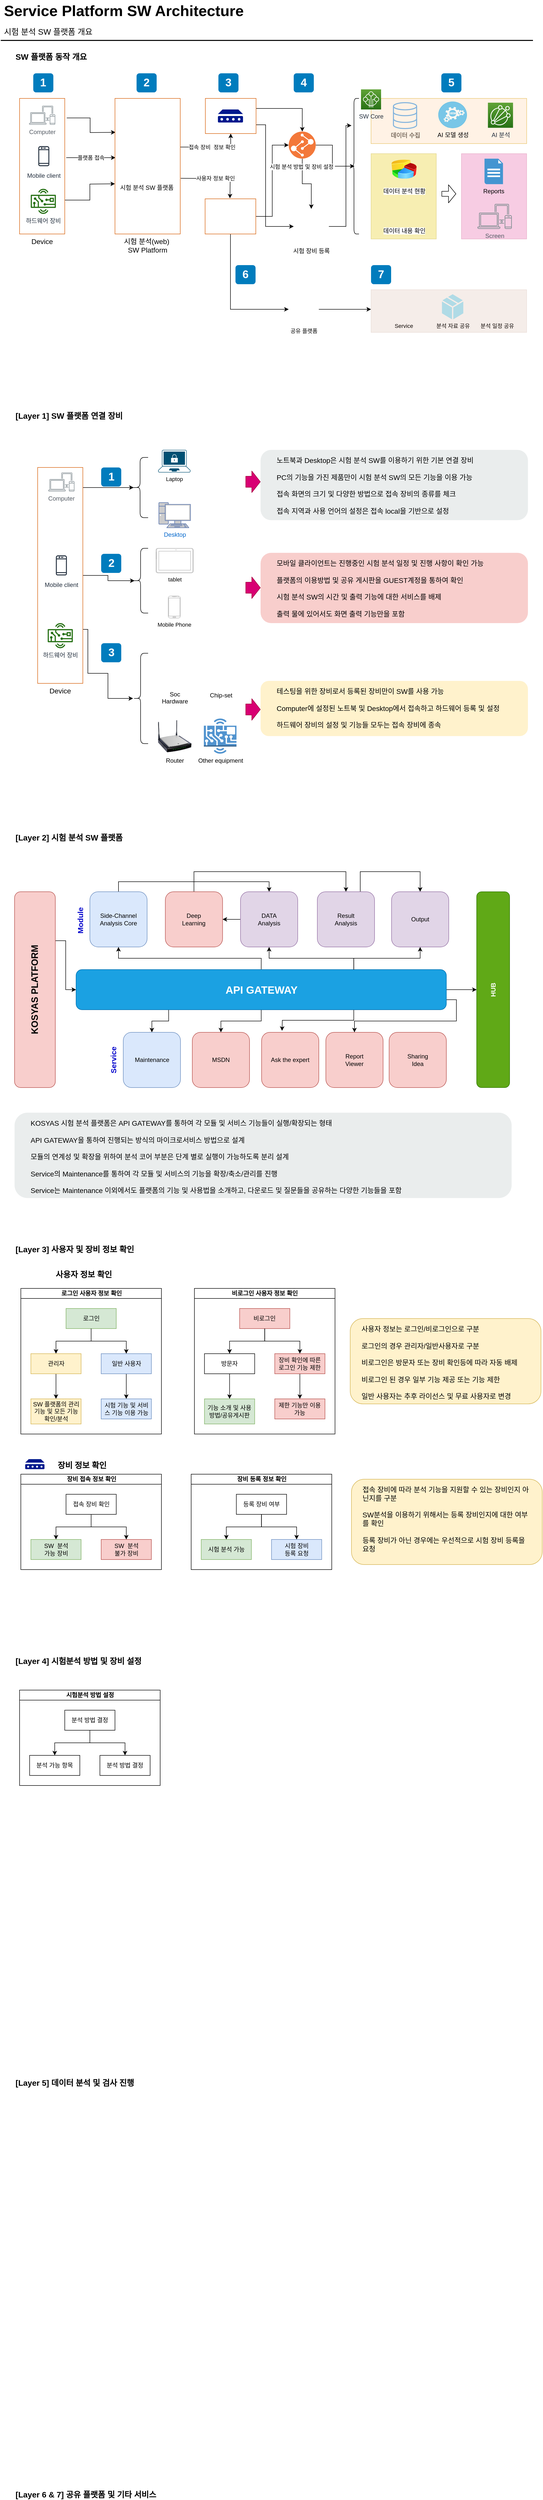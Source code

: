 <mxfile version="13.6.9" type="github">
  <diagram id="Ht1M8jgEwFfnCIfOTk4-" name="Page-1">
    <mxGraphModel dx="1422" dy="794" grid="1" gridSize="10" guides="1" tooltips="1" connect="1" arrows="1" fold="1" page="1" pageScale="1" pageWidth="1169" pageHeight="827" math="0" shadow="0">
      <root>
        <mxCell id="0" />
        <mxCell id="1" parent="0" />
        <mxCell id="BgYx47iS89JeFPh7B9zp-11" value="데이터 수집" style="html=1;verticalLabelPosition=bottom;align=center;labelBackgroundColor=#ffffff;verticalAlign=top;strokeWidth=2;strokeColor=#0080F0;shadow=0;dashed=0;shape=mxgraph.ios7.icons.data;rounded=1;glass=0;fontStyle=1" vertex="1" parent="1">
          <mxGeometry x="834.64" y="268.5" width="46.18" height="51.5" as="geometry" />
        </mxCell>
        <mxCell id="SCVMTBWpLvtzJIhz15lM-34" value="" style="whiteSpace=wrap;html=1;fillColor=#ffe6cc;fontSize=14;dashed=0;fontStyle=0;align=center;verticalAlign=top;strokeColor=#d79b00;spacingLeft=0;labelPosition=center;verticalLabelPosition=bottom;opacity=50;" parent="1" vertex="1">
          <mxGeometry x="790" y="260" width="310" height="90" as="geometry" />
        </mxCell>
        <mxCell id="QFQmXC5sFYSZ4ZFRvqXh-67" value="" style="whiteSpace=wrap;html=1;fillColor=#d80073;fontSize=14;dashed=0;fontStyle=0;align=center;verticalAlign=top;strokeColor=#A50040;spacingLeft=0;labelPosition=center;verticalLabelPosition=bottom;opacity=20;fontColor=#ffffff;" parent="1" vertex="1">
          <mxGeometry x="970" y="370" width="130" height="170" as="geometry" />
        </mxCell>
        <mxCell id="QFQmXC5sFYSZ4ZFRvqXh-66" value="" style="whiteSpace=wrap;html=1;fillColor=#e3c800;fontSize=14;dashed=0;fontStyle=0;align=center;verticalAlign=top;strokeColor=#B09500;spacingLeft=0;labelPosition=center;verticalLabelPosition=bottom;opacity=30;fontColor=#ffffff;" parent="1" vertex="1">
          <mxGeometry x="790" y="370" width="130" height="170" as="geometry" />
        </mxCell>
        <mxCell id="QFQmXC5sFYSZ4ZFRvqXh-15" style="edgeStyle=orthogonalEdgeStyle;rounded=0;orthogonalLoop=1;jettySize=auto;html=1;exitX=1.044;exitY=0.144;exitDx=0;exitDy=0;entryX=0;entryY=0.25;entryDx=0;entryDy=0;exitPerimeter=0;" parent="1" source="-QjtrjUzRDEMRZ5MF8oH-14" edge="1">
          <mxGeometry relative="1" as="geometry">
            <mxPoint x="281" y="327.5" as="targetPoint" />
          </mxGeometry>
        </mxCell>
        <mxCell id="QFQmXC5sFYSZ4ZFRvqXh-16" style="edgeStyle=orthogonalEdgeStyle;rounded=0;orthogonalLoop=1;jettySize=auto;html=1;exitX=1;exitY=0.75;exitDx=0;exitDy=0;entryX=-0.008;entryY=0.63;entryDx=0;entryDy=0;entryPerimeter=0;" parent="1" source="-QjtrjUzRDEMRZ5MF8oH-14" edge="1">
          <mxGeometry relative="1" as="geometry">
            <mxPoint x="279.968" y="430.1" as="targetPoint" />
          </mxGeometry>
        </mxCell>
        <mxCell id="QFQmXC5sFYSZ4ZFRvqXh-17" value="플랫폼 접속" style="edgeStyle=orthogonalEdgeStyle;rounded=0;orthogonalLoop=1;jettySize=auto;html=1;exitX=1.033;exitY=0.437;exitDx=0;exitDy=0;entryX=0;entryY=0.437;entryDx=0;entryDy=0;entryPerimeter=0;exitPerimeter=0;" parent="1" source="-QjtrjUzRDEMRZ5MF8oH-14" edge="1">
          <mxGeometry relative="1" as="geometry">
            <mxPoint x="281" y="377.99" as="targetPoint" />
          </mxGeometry>
        </mxCell>
        <mxCell id="-QjtrjUzRDEMRZ5MF8oH-14" value="Device" style="whiteSpace=wrap;html=1;fillColor=none;fontSize=14;fontColor=#000000;dashed=0;fontStyle=0;align=center;verticalAlign=top;strokeColor=#D86613;gradientColor=none;spacingLeft=0;labelPosition=center;verticalLabelPosition=bottom;" parent="1" vertex="1">
          <mxGeometry x="90" y="260" width="90" height="270" as="geometry" />
        </mxCell>
        <mxCell id="-QjtrjUzRDEMRZ5MF8oH-9" value="1" style="rounded=1;whiteSpace=wrap;html=1;fillColor=#007CBD;strokeColor=none;fontColor=#FFFFFF;fontStyle=1;fontSize=22;" parent="1" vertex="1">
          <mxGeometry x="117.25" y="210" width="40" height="38" as="geometry" />
        </mxCell>
        <mxCell id="-QjtrjUzRDEMRZ5MF8oH-27" value="2" style="rounded=1;whiteSpace=wrap;html=1;fillColor=#007CBD;strokeColor=none;fontColor=#FFFFFF;fontStyle=1;fontSize=22;" parent="1" vertex="1">
          <mxGeometry x="323" y="210" width="40" height="38" as="geometry" />
        </mxCell>
        <mxCell id="-QjtrjUzRDEMRZ5MF8oH-28" value="3" style="rounded=1;whiteSpace=wrap;html=1;fillColor=#007CBD;strokeColor=none;fontColor=#FFFFFF;fontStyle=1;fontSize=22;" parent="1" vertex="1">
          <mxGeometry x="486" y="210" width="40" height="38" as="geometry" />
        </mxCell>
        <mxCell id="-QjtrjUzRDEMRZ5MF8oH-29" value="4" style="rounded=1;whiteSpace=wrap;html=1;fillColor=#007CBD;strokeColor=none;fontColor=#FFFFFF;fontStyle=1;fontSize=22;" parent="1" vertex="1">
          <mxGeometry x="636" y="210" width="40" height="38" as="geometry" />
        </mxCell>
        <mxCell id="-QjtrjUzRDEMRZ5MF8oH-31" value="6" style="rounded=1;whiteSpace=wrap;html=1;fillColor=#007CBD;strokeColor=none;fontColor=#FFFFFF;fontStyle=1;fontSize=22;" parent="1" vertex="1">
          <mxGeometry x="520" y="592" width="40" height="38" as="geometry" />
        </mxCell>
        <mxCell id="-QjtrjUzRDEMRZ5MF8oH-32" value="7" style="rounded=1;whiteSpace=wrap;html=1;fillColor=#007CBD;strokeColor=none;fontColor=#FFFFFF;fontStyle=1;fontSize=22;" parent="1" vertex="1">
          <mxGeometry x="790" y="592" width="40" height="38" as="geometry" />
        </mxCell>
        <mxCell id="-QjtrjUzRDEMRZ5MF8oH-47" value="Service Platform SW Architecture" style="text;html=1;resizable=0;points=[];autosize=1;align=left;verticalAlign=top;spacingTop=-4;fontSize=30;fontStyle=1" parent="1" vertex="1">
          <mxGeometry x="56.5" y="64.5" width="490" height="40" as="geometry" />
        </mxCell>
        <mxCell id="-QjtrjUzRDEMRZ5MF8oH-48" value="시험 분석 SW 플랫폼 개요" style="text;html=1;resizable=0;points=[];autosize=1;align=left;verticalAlign=top;spacingTop=-4;fontSize=16;" parent="1" vertex="1">
          <mxGeometry x="56.5" y="114.5" width="200" height="20" as="geometry" />
        </mxCell>
        <mxCell id="-QjtrjUzRDEMRZ5MF8oH-49" value="SW 플랫폼 동작 개요" style="text;html=1;resizable=0;points=[];autosize=1;align=left;verticalAlign=top;spacingTop=-4;fontSize=16;fontStyle=1" parent="1" vertex="1">
          <mxGeometry x="80" y="164.5" width="170" height="20" as="geometry" />
        </mxCell>
        <mxCell id="SCVMTBWpLvtzJIhz15lM-1" value="" style="line;strokeWidth=2;html=1;fontSize=14;" parent="1" vertex="1">
          <mxGeometry x="52.5" y="139.5" width="1060" height="10" as="geometry" />
        </mxCell>
        <mxCell id="QFQmXC5sFYSZ4ZFRvqXh-31" style="edgeStyle=orthogonalEdgeStyle;rounded=0;orthogonalLoop=1;jettySize=auto;html=1;exitX=0.25;exitY=0.2;exitDx=0;exitDy=0;exitPerimeter=0;entryX=0.25;entryY=0.2;entryDx=0;entryDy=0;entryPerimeter=0;" parent="1" source="SCVMTBWpLvtzJIhz15lM-5" target="SCVMTBWpLvtzJIhz15lM-5" edge="1">
          <mxGeometry relative="1" as="geometry" />
        </mxCell>
        <mxCell id="SCVMTBWpLvtzJIhz15lM-5" value="" style="shape=curlyBracket;whiteSpace=wrap;html=1;rounded=1;fontSize=14;" parent="1" vertex="1">
          <mxGeometry x="746" y="260" width="20" height="270" as="geometry" />
        </mxCell>
        <mxCell id="QFQmXC5sFYSZ4ZFRvqXh-5" value="Mobile client" style="outlineConnect=0;fontColor=#232F3E;gradientColor=none;strokeColor=#232F3E;fillColor=#ffffff;dashed=0;verticalLabelPosition=bottom;verticalAlign=top;align=center;html=1;fontSize=12;fontStyle=0;aspect=fixed;shape=mxgraph.aws4.resourceIcon;resIcon=mxgraph.aws4.mobile_client;" parent="1" vertex="1">
          <mxGeometry x="113.25" y="350" width="50" height="50" as="geometry" />
        </mxCell>
        <mxCell id="QFQmXC5sFYSZ4ZFRvqXh-8" value="하드웨어 장비" style="outlineConnect=0;fontColor=#232F3E;gradientColor=none;fillColor=#277116;strokeColor=none;dashed=0;verticalLabelPosition=bottom;verticalAlign=top;align=center;html=1;fontSize=12;fontStyle=0;aspect=fixed;pointerEvents=1;shape=mxgraph.aws4.hardware_board;" parent="1" vertex="1">
          <mxGeometry x="112.25" y="440" width="50" height="50" as="geometry" />
        </mxCell>
        <mxCell id="QFQmXC5sFYSZ4ZFRvqXh-13" value="시험 분석 SW 플랫폼" style="shape=image;html=1;verticalAlign=top;verticalLabelPosition=bottom;labelBackgroundColor=#ffffff;imageAspect=0;aspect=fixed;image=https://cdn4.iconfinder.com/data/icons/internet-security-flat-2/32/Internet_Security_Browser_webpage_website_web_page-128.png" parent="1" vertex="1">
          <mxGeometry x="294" y="326" width="98" height="98" as="geometry" />
        </mxCell>
        <mxCell id="QFQmXC5sFYSZ4ZFRvqXh-20" value="AI 분석&lt;br&gt;" style="outlineConnect=0;fontColor=#232F3E;gradientColor=#60A337;gradientDirection=north;fillColor=#277116;strokeColor=#ffffff;dashed=0;verticalLabelPosition=bottom;verticalAlign=top;align=center;html=1;fontSize=12;fontStyle=0;aspect=fixed;shape=mxgraph.aws4.resourceIcon;resIcon=mxgraph.aws4.iot_analytics;" parent="1" vertex="1">
          <mxGeometry x="1022.8" y="268.5" width="50" height="50" as="geometry" />
        </mxCell>
        <mxCell id="QFQmXC5sFYSZ4ZFRvqXh-23" value="데이터 분석 현황" style="image;html=1;image=img/lib/clip_art/finance/Pie_Chart_128x128.png" parent="1" vertex="1">
          <mxGeometry x="830.82" y="370.8" width="50" height="60" as="geometry" />
        </mxCell>
        <mxCell id="QFQmXC5sFYSZ4ZFRvqXh-26" value="" style="shape=image;html=1;verticalAlign=top;verticalLabelPosition=bottom;labelBackgroundColor=#ffffff;imageAspect=0;aspect=fixed;image=https://cdn0.iconfinder.com/data/icons/software-engineering-and-video-gaming/512/93_man_user_login_id_identity-128.png" parent="1" vertex="1">
          <mxGeometry x="475" y="460" width="70" height="70" as="geometry" />
        </mxCell>
        <mxCell id="QFQmXC5sFYSZ4ZFRvqXh-28" value="사용자 정보 확인" style="edgeStyle=orthogonalEdgeStyle;rounded=0;orthogonalLoop=1;jettySize=auto;html=1;exitX=1.015;exitY=0.593;exitDx=0;exitDy=0;entryX=0.5;entryY=0;entryDx=0;entryDy=0;exitPerimeter=0;" parent="1" edge="1">
          <mxGeometry relative="1" as="geometry">
            <mxPoint x="410.95" y="419.11" as="sourcePoint" />
            <mxPoint x="509" y="459" as="targetPoint" />
          </mxGeometry>
        </mxCell>
        <mxCell id="QFQmXC5sFYSZ4ZFRvqXh-30" value="접속 장비&amp;nbsp; 정보 확인" style="edgeStyle=orthogonalEdgeStyle;rounded=0;orthogonalLoop=1;jettySize=auto;html=1;exitX=1;exitY=0.359;exitDx=0;exitDy=0;entryX=0.5;entryY=1;entryDx=0;entryDy=0;exitPerimeter=0;" parent="1" source="QFQmXC5sFYSZ4ZFRvqXh-27" target="QFQmXC5sFYSZ4ZFRvqXh-33" edge="1">
          <mxGeometry relative="1" as="geometry" />
        </mxCell>
        <mxCell id="QFQmXC5sFYSZ4ZFRvqXh-27" value="시험 분석(web)&amp;nbsp;&lt;br&gt;SW Platform" style="whiteSpace=wrap;html=1;fillColor=none;fontSize=14;fontColor=#000000;dashed=0;fontStyle=0;align=center;verticalAlign=top;strokeColor=#D86613;gradientColor=none;spacingLeft=0;labelPosition=center;verticalLabelPosition=bottom;" parent="1" vertex="1">
          <mxGeometry x="280" y="260" width="130" height="270" as="geometry" />
        </mxCell>
        <mxCell id="QFQmXC5sFYSZ4ZFRvqXh-29" value="" style="aspect=fixed;pointerEvents=1;shadow=0;dashed=0;html=1;strokeColor=none;labelPosition=center;verticalLabelPosition=bottom;verticalAlign=top;align=center;fillColor=#00188D;shape=mxgraph.mscae.enterprise.device" parent="1" vertex="1">
          <mxGeometry x="485" y="282" width="50" height="26" as="geometry" />
        </mxCell>
        <mxCell id="QFQmXC5sFYSZ4ZFRvqXh-37" style="edgeStyle=orthogonalEdgeStyle;rounded=0;orthogonalLoop=1;jettySize=auto;html=1;entryX=0.5;entryY=0;entryDx=0;entryDy=0;" parent="1" target="QFQmXC5sFYSZ4ZFRvqXh-46" edge="1">
          <mxGeometry relative="1" as="geometry">
            <mxPoint x="561" y="280" as="sourcePoint" />
            <Array as="points">
              <mxPoint x="561" y="280" />
              <mxPoint x="653" y="280" />
            </Array>
          </mxGeometry>
        </mxCell>
        <mxCell id="BgYx47iS89JeFPh7B9zp-93" style="edgeStyle=orthogonalEdgeStyle;rounded=0;orthogonalLoop=1;jettySize=auto;html=1;exitX=1;exitY=0.75;exitDx=0;exitDy=0;entryX=0;entryY=0.5;entryDx=0;entryDy=0;" edge="1" parent="1" source="QFQmXC5sFYSZ4ZFRvqXh-33" target="P20q1qlM85yPXvBPcYlH-21">
          <mxGeometry relative="1" as="geometry">
            <Array as="points">
              <mxPoint x="580" y="313" />
              <mxPoint x="580" y="515" />
            </Array>
          </mxGeometry>
        </mxCell>
        <mxCell id="QFQmXC5sFYSZ4ZFRvqXh-33" value="" style="whiteSpace=wrap;html=1;fillColor=none;fontSize=14;fontColor=#000000;dashed=0;fontStyle=0;align=center;verticalAlign=top;strokeColor=#D86613;gradientColor=none;spacingLeft=0;labelPosition=center;verticalLabelPosition=bottom;" parent="1" vertex="1">
          <mxGeometry x="460" y="260" width="101" height="70" as="geometry" />
        </mxCell>
        <mxCell id="QFQmXC5sFYSZ4ZFRvqXh-36" style="edgeStyle=orthogonalEdgeStyle;rounded=0;orthogonalLoop=1;jettySize=auto;html=1;exitX=1;exitY=0.5;exitDx=0;exitDy=0;entryX=0;entryY=0.5;entryDx=0;entryDy=0;" parent="1" source="QFQmXC5sFYSZ4ZFRvqXh-35" target="QFQmXC5sFYSZ4ZFRvqXh-46" edge="1">
          <mxGeometry relative="1" as="geometry" />
        </mxCell>
        <mxCell id="QFQmXC5sFYSZ4ZFRvqXh-72" style="edgeStyle=orthogonalEdgeStyle;rounded=0;orthogonalLoop=1;jettySize=auto;html=1;exitX=0.5;exitY=1;exitDx=0;exitDy=0;entryX=0;entryY=0.5;entryDx=0;entryDy=0;" parent="1" source="QFQmXC5sFYSZ4ZFRvqXh-35" target="QFQmXC5sFYSZ4ZFRvqXh-71" edge="1">
          <mxGeometry relative="1" as="geometry" />
        </mxCell>
        <mxCell id="QFQmXC5sFYSZ4ZFRvqXh-35" value="" style="whiteSpace=wrap;html=1;fillColor=none;fontSize=14;fontColor=#000000;dashed=0;fontStyle=0;align=center;verticalAlign=top;strokeColor=#D86613;gradientColor=none;spacingLeft=0;labelPosition=center;verticalLabelPosition=bottom;" parent="1" vertex="1">
          <mxGeometry x="459.5" y="460" width="101" height="70" as="geometry" />
        </mxCell>
        <mxCell id="QFQmXC5sFYSZ4ZFRvqXh-40" value="Reports" style="shadow=0;dashed=0;html=1;strokeColor=none;fillColor=#4495D1;labelPosition=center;verticalLabelPosition=bottom;verticalAlign=top;align=center;outlineConnect=0;shape=mxgraph.veeam.2d.report;" parent="1" vertex="1">
          <mxGeometry x="1016" y="380" width="36.8" height="50.8" as="geometry" />
        </mxCell>
        <mxCell id="QFQmXC5sFYSZ4ZFRvqXh-48" style="edgeStyle=orthogonalEdgeStyle;rounded=0;orthogonalLoop=1;jettySize=auto;html=1;exitX=1;exitY=0.5;exitDx=0;exitDy=0;entryX=0.55;entryY=0.5;entryDx=0;entryDy=0;entryPerimeter=0;" parent="1" source="QFQmXC5sFYSZ4ZFRvqXh-46" target="SCVMTBWpLvtzJIhz15lM-5" edge="1">
          <mxGeometry relative="1" as="geometry" />
        </mxCell>
        <mxCell id="P20q1qlM85yPXvBPcYlH-22" style="edgeStyle=orthogonalEdgeStyle;rounded=0;orthogonalLoop=1;jettySize=auto;html=1;exitX=0.5;exitY=1;exitDx=0;exitDy=0;entryX=0.5;entryY=0;entryDx=0;entryDy=0;" parent="1" source="QFQmXC5sFYSZ4ZFRvqXh-46" target="P20q1qlM85yPXvBPcYlH-21" edge="1">
          <mxGeometry relative="1" as="geometry" />
        </mxCell>
        <mxCell id="QFQmXC5sFYSZ4ZFRvqXh-46" value="시험 분석 방법 및 장비 설정&amp;nbsp;" style="aspect=fixed;perimeter=ellipsePerimeter;html=1;align=center;shadow=0;dashed=0;labelBackgroundColor=#ffffff;fontSize=11;spacingTop=3;image;image=img/lib/ibm/devops/build_test.svg;" parent="1" vertex="1">
          <mxGeometry x="626" y="326" width="54" height="54" as="geometry" />
        </mxCell>
        <mxCell id="QFQmXC5sFYSZ4ZFRvqXh-49" value="5" style="rounded=1;whiteSpace=wrap;html=1;fillColor=#007CBD;strokeColor=none;fontColor=#FFFFFF;fontStyle=1;fontSize=22;" parent="1" vertex="1">
          <mxGeometry x="930" y="210" width="40" height="38" as="geometry" />
        </mxCell>
        <mxCell id="QFQmXC5sFYSZ4ZFRvqXh-53" value="데이터 내용 확인" style="shape=image;html=1;verticalAlign=top;verticalLabelPosition=bottom;labelBackgroundColor=#ffffff;imageAspect=0;aspect=fixed;image=https://cdn0.iconfinder.com/data/icons/business-management-3-4/256/m-21-128.png;opacity=50;" parent="1" vertex="1">
          <mxGeometry x="830.82" y="460" width="50" height="50" as="geometry" />
        </mxCell>
        <mxCell id="QFQmXC5sFYSZ4ZFRvqXh-54" value="AI 모델 생성" style="fillColor=#28A8E0;verticalLabelPosition=bottom;html=1;strokeColor=#ffffff;verticalAlign=top;align=center;points=[[0.145,0.145,0],[0.5,0,0],[0.855,0.145,0],[1,0.5,0],[0.855,0.855,0],[0.5,1,0],[0.145,0.855,0],[0,0.5,0]];pointerEvents=1;shape=mxgraph.cisco_safe.compositeIcon;bgIcon=ellipse;resIcon=mxgraph.cisco_safe.capability.analysis_correlation;opacity=50;" parent="1" vertex="1">
          <mxGeometry x="924" y="266.25" width="57" height="53" as="geometry" />
        </mxCell>
        <mxCell id="QFQmXC5sFYSZ4ZFRvqXh-59" value="SW Core" style="outlineConnect=0;fontColor=#232F3E;gradientColor=#60A337;gradientDirection=north;fillColor=#277116;strokeColor=#ffffff;dashed=0;verticalLabelPosition=bottom;verticalAlign=top;align=center;html=1;fontSize=12;fontStyle=0;aspect=fixed;shape=mxgraph.aws4.resourceIcon;resIcon=mxgraph.aws4.internet_of_things;" parent="1" vertex="1">
          <mxGeometry x="770" y="242" width="40" height="40" as="geometry" />
        </mxCell>
        <mxCell id="SCVMTBWpLvtzJIhz15lM-30" value="Screen" style="outlineConnect=0;gradientColor=none;fontColor=#545B64;strokeColor=none;fillColor=#879196;dashed=0;verticalLabelPosition=bottom;verticalAlign=top;align=center;html=1;fontSize=12;fontStyle=0;aspect=fixed;shape=mxgraph.aws4.illustration_devices;pointerEvents=1" parent="1" vertex="1">
          <mxGeometry x="1002" y="470" width="68.42" height="50" as="geometry" />
        </mxCell>
        <mxCell id="QFQmXC5sFYSZ4ZFRvqXh-68" value="" style="shape=flexArrow;endArrow=classic;html=1;endWidth=25;endSize=4.57;" parent="1" edge="1">
          <mxGeometry width="50" height="50" relative="1" as="geometry">
            <mxPoint x="930.5" y="450" as="sourcePoint" />
            <mxPoint x="959.5" y="450" as="targetPoint" />
          </mxGeometry>
        </mxCell>
        <mxCell id="QFQmXC5sFYSZ4ZFRvqXh-77" style="edgeStyle=orthogonalEdgeStyle;rounded=0;orthogonalLoop=1;jettySize=auto;html=1;exitX=1;exitY=0.5;exitDx=0;exitDy=0;entryX=0;entryY=0.5;entryDx=0;entryDy=0;fontSize=11;fontColor=#000000;" parent="1" source="QFQmXC5sFYSZ4ZFRvqXh-71" edge="1">
          <mxGeometry relative="1" as="geometry">
            <mxPoint x="790" y="680" as="targetPoint" />
          </mxGeometry>
        </mxCell>
        <mxCell id="QFQmXC5sFYSZ4ZFRvqXh-71" value="공유 플랫폼" style="shape=image;html=1;verticalAlign=top;verticalLabelPosition=bottom;labelBackgroundColor=#ffffff;imageAspect=0;aspect=fixed;image=https://cdn2.iconfinder.com/data/icons/quarantine-4/64/online_community_work_communication_meeting_monitor0-128.png;opacity=30;fontSize=11;" parent="1" vertex="1">
          <mxGeometry x="626" y="650" width="60" height="60" as="geometry" />
        </mxCell>
        <mxCell id="QFQmXC5sFYSZ4ZFRvqXh-78" value="Service" style="shape=image;html=1;verticalAlign=top;verticalLabelPosition=bottom;labelBackgroundColor=#ffffff;imageAspect=0;aspect=fixed;image=https://cdn4.iconfinder.com/data/icons/free-3d-social-icons/png/128x128/MySpace.png;fontSize=11;fontColor=#000000;opacity=30;" parent="1" vertex="1">
          <mxGeometry x="830" y="650" width="50" height="50" as="geometry" />
        </mxCell>
        <mxCell id="QFQmXC5sFYSZ4ZFRvqXh-80" value="분석 일정 공유" style="shape=image;html=1;verticalAlign=top;verticalLabelPosition=bottom;labelBackgroundColor=#ffffff;imageAspect=0;aspect=fixed;image=https://cdn0.iconfinder.com/data/icons/ikooni-outline-free-basic/128/free-20-128.png;fontSize=11;fontColor=#000000;opacity=30;" parent="1" vertex="1">
          <mxGeometry x="1016" y="650" width="50" height="50" as="geometry" />
        </mxCell>
        <mxCell id="QFQmXC5sFYSZ4ZFRvqXh-79" value="분석 자료 공유" style="verticalLabelPosition=bottom;html=1;verticalAlign=top;align=center;strokeColor=none;fillColor=#00BEF2;shape=mxgraph.azure.cloud_service_package_file;fontSize=11;fontColor=#000000;opacity=30;" parent="1" vertex="1">
          <mxGeometry x="931.25" y="650" width="42.5" height="50" as="geometry" />
        </mxCell>
        <mxCell id="QFQmXC5sFYSZ4ZFRvqXh-81" value="" style="whiteSpace=wrap;html=1;fillColor=#a0522d;fontSize=14;dashed=0;fontStyle=0;align=center;verticalAlign=top;strokeColor=#6D1F00;spacingLeft=0;labelPosition=center;verticalLabelPosition=bottom;opacity=10;fontColor=#ffffff;" parent="1" vertex="1">
          <mxGeometry x="790" y="641" width="310" height="85" as="geometry" />
        </mxCell>
        <mxCell id="QFQmXC5sFYSZ4ZFRvqXh-82" value="[Layer 1] SW 플랫폼 연결 장비" style="text;html=1;resizable=0;points=[];autosize=1;align=left;verticalAlign=top;spacingTop=-4;fontSize=16;fontStyle=1" parent="1" vertex="1">
          <mxGeometry x="80" y="880" width="240" height="20" as="geometry" />
        </mxCell>
        <mxCell id="QFQmXC5sFYSZ4ZFRvqXh-97" style="edgeStyle=orthogonalEdgeStyle;rounded=0;orthogonalLoop=1;jettySize=auto;html=1;exitX=1;exitY=0.25;exitDx=0;exitDy=0;entryX=0.1;entryY=0.5;entryDx=0;entryDy=0;entryPerimeter=0;fontSize=11;fontColor=#000000;" parent="1" source="QFQmXC5sFYSZ4ZFRvqXh-83" target="QFQmXC5sFYSZ4ZFRvqXh-87" edge="1">
          <mxGeometry relative="1" as="geometry">
            <Array as="points">
              <mxPoint x="216" y="1035" />
            </Array>
          </mxGeometry>
        </mxCell>
        <mxCell id="QFQmXC5sFYSZ4ZFRvqXh-102" style="edgeStyle=orthogonalEdgeStyle;rounded=0;orthogonalLoop=1;jettySize=auto;html=1;exitX=1;exitY=0.5;exitDx=0;exitDy=0;entryX=0.1;entryY=0.5;entryDx=0;entryDy=0;entryPerimeter=0;fontSize=11;fontColor=#000000;" parent="1" source="QFQmXC5sFYSZ4ZFRvqXh-83" target="QFQmXC5sFYSZ4ZFRvqXh-98" edge="1">
          <mxGeometry relative="1" as="geometry" />
        </mxCell>
        <mxCell id="P20q1qlM85yPXvBPcYlH-17" style="edgeStyle=orthogonalEdgeStyle;rounded=0;orthogonalLoop=1;jettySize=auto;html=1;exitX=1;exitY=0.75;exitDx=0;exitDy=0;" parent="1" source="QFQmXC5sFYSZ4ZFRvqXh-83" target="P20q1qlM85yPXvBPcYlH-16" edge="1">
          <mxGeometry relative="1" as="geometry">
            <Array as="points">
              <mxPoint x="226" y="1318" />
              <mxPoint x="226" y="1405" />
              <mxPoint x="266" y="1405" />
              <mxPoint x="266" y="1455" />
            </Array>
          </mxGeometry>
        </mxCell>
        <mxCell id="QFQmXC5sFYSZ4ZFRvqXh-83" value="Device" style="whiteSpace=wrap;html=1;fillColor=none;fontSize=14;fontColor=#000000;dashed=0;fontStyle=0;align=center;verticalAlign=top;strokeColor=#D86613;gradientColor=none;spacingLeft=0;labelPosition=center;verticalLabelPosition=bottom;" parent="1" vertex="1">
          <mxGeometry x="126" y="995" width="90" height="430" as="geometry" />
        </mxCell>
        <mxCell id="QFQmXC5sFYSZ4ZFRvqXh-84" value="Computer" style="outlineConnect=0;gradientColor=none;fontColor=#545B64;strokeColor=none;fillColor=#879196;dashed=0;verticalLabelPosition=bottom;verticalAlign=top;align=center;html=1;fontSize=12;fontStyle=0;aspect=fixed;shape=mxgraph.aws4.illustration_devices;pointerEvents=1" parent="1" vertex="1">
          <mxGeometry x="147.25" y="1005" width="52" height="38" as="geometry" />
        </mxCell>
        <mxCell id="QFQmXC5sFYSZ4ZFRvqXh-85" value="Mobile client" style="outlineConnect=0;fontColor=#232F3E;gradientColor=none;strokeColor=#232F3E;fillColor=#ffffff;dashed=0;verticalLabelPosition=bottom;verticalAlign=top;align=center;html=1;fontSize=12;fontStyle=0;aspect=fixed;shape=mxgraph.aws4.resourceIcon;resIcon=mxgraph.aws4.mobile_client;" parent="1" vertex="1">
          <mxGeometry x="148.25" y="1165" width="50" height="50" as="geometry" />
        </mxCell>
        <mxCell id="QFQmXC5sFYSZ4ZFRvqXh-86" value="하드웨어 장비" style="outlineConnect=0;fontColor=#232F3E;gradientColor=none;fillColor=#277116;strokeColor=none;dashed=0;verticalLabelPosition=bottom;verticalAlign=top;align=center;html=1;fontSize=12;fontStyle=0;aspect=fixed;pointerEvents=1;shape=mxgraph.aws4.hardware_board;" parent="1" vertex="1">
          <mxGeometry x="146" y="1305" width="50" height="50" as="geometry" />
        </mxCell>
        <mxCell id="QFQmXC5sFYSZ4ZFRvqXh-87" value="" style="shape=curlyBracket;whiteSpace=wrap;html=1;rounded=1;fontSize=14;" parent="1" vertex="1">
          <mxGeometry x="314" y="975" width="32" height="120" as="geometry" />
        </mxCell>
        <mxCell id="QFQmXC5sFYSZ4ZFRvqXh-92" value="Laptop" style="points=[[0.13,0.02,0],[0.5,0,0],[0.87,0.02,0],[0.885,0.4,0],[0.985,0.985,0],[0.5,1,0],[0.015,0.985,0],[0.115,0.4,0]];verticalLabelPosition=bottom;html=1;verticalAlign=top;aspect=fixed;align=center;pointerEvents=1;shape=mxgraph.cisco19.secure_endpoints;fillColor=#005073;strokeColor=none;fontSize=11;fontColor=#000000;" parent="1" vertex="1">
          <mxGeometry x="366" y="960" width="64.29" height="45" as="geometry" />
        </mxCell>
        <mxCell id="QFQmXC5sFYSZ4ZFRvqXh-94" value="Desktop" style="fontColor=#0066CC;verticalAlign=top;verticalLabelPosition=bottom;labelPosition=center;align=center;html=1;outlineConnect=0;fillColor=#CCCCCC;strokeColor=#6881B3;gradientColor=none;gradientDirection=north;strokeWidth=2;shape=mxgraph.networks.pc;" parent="1" vertex="1">
          <mxGeometry x="367.43" y="1065" width="62.86" height="50" as="geometry" />
        </mxCell>
        <mxCell id="QFQmXC5sFYSZ4ZFRvqXh-96" value="Computer" style="outlineConnect=0;gradientColor=none;fontColor=#545B64;strokeColor=none;fillColor=#879196;dashed=0;verticalLabelPosition=bottom;verticalAlign=top;align=center;html=1;fontSize=12;fontStyle=0;aspect=fixed;shape=mxgraph.aws4.illustration_devices;pointerEvents=1" parent="1" vertex="1">
          <mxGeometry x="109" y="274.5" width="52" height="38" as="geometry" />
        </mxCell>
        <mxCell id="QFQmXC5sFYSZ4ZFRvqXh-98" value="" style="shape=curlyBracket;whiteSpace=wrap;html=1;rounded=1;fontSize=14;" parent="1" vertex="1">
          <mxGeometry x="316" y="1156" width="30" height="129" as="geometry" />
        </mxCell>
        <mxCell id="QFQmXC5sFYSZ4ZFRvqXh-99" value="tablet" style="verticalLabelPosition=bottom;verticalAlign=top;html=1;shadow=0;dashed=0;strokeWidth=1;shape=mxgraph.android.tab2;strokeColor=#c0c0c0;direction=north;fontSize=11;fontColor=#000000;" parent="1" vertex="1">
          <mxGeometry x="361.65" y="1156" width="74.35" height="49" as="geometry" />
        </mxCell>
        <mxCell id="QFQmXC5sFYSZ4ZFRvqXh-101" value="Mobile Phone" style="verticalLabelPosition=bottom;verticalAlign=top;html=1;shadow=0;dashed=0;strokeWidth=1;shape=mxgraph.android.phone2;strokeColor=#c0c0c0;fontSize=11;fontColor=#000000;" parent="1" vertex="1">
          <mxGeometry x="386.07" y="1251" width="24.14" height="44" as="geometry" />
        </mxCell>
        <mxCell id="P20q1qlM85yPXvBPcYlH-1" value="" style="rounded=1;whiteSpace=wrap;html=1;fillColor=#EAEDED;fontSize=22;fontColor=#FFFFFF;strokeColor=none;labelBackgroundColor=none;shadow=0;sketch=0;" parent="1" vertex="1">
          <mxGeometry x="570" y="960" width="532.5" height="140" as="geometry" />
        </mxCell>
        <mxCell id="P20q1qlM85yPXvBPcYlH-2" value="1" style="rounded=1;whiteSpace=wrap;html=1;fillColor=#007CBD;strokeColor=none;fontColor=#FFFFFF;fontStyle=1;fontSize=22;labelBackgroundColor=none;" parent="1" vertex="1">
          <mxGeometry x="252.5" y="995" width="40" height="38" as="geometry" />
        </mxCell>
        <mxCell id="P20q1qlM85yPXvBPcYlH-3" value="2" style="rounded=1;whiteSpace=wrap;html=1;fillColor=#007CBD;strokeColor=none;fontColor=#FFFFFF;fontStyle=1;fontSize=22;labelBackgroundColor=none;" parent="1" vertex="1">
          <mxGeometry x="252.5" y="1167" width="40" height="38" as="geometry" />
        </mxCell>
        <mxCell id="P20q1qlM85yPXvBPcYlH-4" value="3" style="rounded=1;whiteSpace=wrap;html=1;fillColor=#007CBD;strokeColor=none;fontColor=#FFFFFF;fontStyle=1;fontSize=22;labelBackgroundColor=none;" parent="1" vertex="1">
          <mxGeometry x="252.5" y="1345" width="40" height="38" as="geometry" />
        </mxCell>
        <mxCell id="P20q1qlM85yPXvBPcYlH-5" value="노트북과 Desktop은 시험 분석 SW를 이용하기 위한 기본 연결 장비&lt;br&gt;&lt;br&gt;PC의 기능을 가진 제품만이 시험 분석 SW의 모든 기능을 이용 가능&lt;br&gt;&lt;br&gt;접속 화면의 크기 및 다양한 방법으로 접속 장비의 종류를 체크&lt;br&gt;&lt;br&gt;접속 지역과 사용 언어의 설정은 접속 local을 기반으로 설정" style="text;html=1;align=left;verticalAlign=top;spacingTop=-4;fontSize=14;labelBackgroundColor=none;whiteSpace=wrap;" parent="1" vertex="1">
          <mxGeometry x="600" y="970" width="490" height="120" as="geometry" />
        </mxCell>
        <mxCell id="P20q1qlM85yPXvBPcYlH-11" value="Soc&lt;br&gt;Hardware" style="shape=image;html=1;verticalAlign=top;verticalLabelPosition=bottom;labelBackgroundColor=#ffffff;imageAspect=0;aspect=fixed;image=https://cdn2.iconfinder.com/data/icons/computer-technology-23/64/processor-Cpu-microchip-hardware-128.png" parent="1" vertex="1">
          <mxGeometry x="364.86" y="1365" width="68" height="68" as="geometry" />
        </mxCell>
        <mxCell id="P20q1qlM85yPXvBPcYlH-12" value="Other equipment" style="outlineConnect=0;dashed=0;verticalLabelPosition=bottom;verticalAlign=top;align=center;html=1;shape=mxgraph.aws3.hardware_board;fillColor=#5294CF;gradientColor=none;" parent="1" vertex="1">
          <mxGeometry x="457" y="1495" width="65" height="70" as="geometry" />
        </mxCell>
        <mxCell id="P20q1qlM85yPXvBPcYlH-14" value="Router" style="image;html=1;image=img/lib/clip_art/networking/Wireless_Router_N_128x128.png" parent="1" vertex="1">
          <mxGeometry x="365.33" y="1495" width="67" height="70" as="geometry" />
        </mxCell>
        <mxCell id="P20q1qlM85yPXvBPcYlH-15" value="Chip-set" style="shape=image;html=1;verticalAlign=top;verticalLabelPosition=bottom;labelBackgroundColor=#ffffff;imageAspect=0;aspect=fixed;image=https://cdn2.iconfinder.com/data/icons/computer-and-gadget-devices/128/Integrated-circuits-chip-transistor-electronic-128.png" parent="1" vertex="1">
          <mxGeometry x="456" y="1365" width="70" height="70" as="geometry" />
        </mxCell>
        <mxCell id="P20q1qlM85yPXvBPcYlH-16" value="" style="shape=curlyBracket;whiteSpace=wrap;html=1;rounded=1;fontSize=14;" parent="1" vertex="1">
          <mxGeometry x="316" y="1365" width="30" height="180" as="geometry" />
        </mxCell>
        <mxCell id="P20q1qlM85yPXvBPcYlH-23" style="edgeStyle=orthogonalEdgeStyle;rounded=0;orthogonalLoop=1;jettySize=auto;html=1;exitX=1;exitY=0.5;exitDx=0;exitDy=0;entryX=0.25;entryY=0.2;entryDx=0;entryDy=0;entryPerimeter=0;" parent="1" source="P20q1qlM85yPXvBPcYlH-21" target="SCVMTBWpLvtzJIhz15lM-5" edge="1">
          <mxGeometry relative="1" as="geometry">
            <Array as="points">
              <mxPoint x="740" y="515" />
              <mxPoint x="740" y="314" />
            </Array>
          </mxGeometry>
        </mxCell>
        <mxCell id="P20q1qlM85yPXvBPcYlH-21" value="시험 장비 등록" style="shape=image;html=1;verticalAlign=top;verticalLabelPosition=bottom;labelBackgroundColor=#ffffff;imageAspect=0;aspect=fixed;image=https://cdn0.iconfinder.com/data/icons/fatcow/32/cash_register_2.png" parent="1" vertex="1">
          <mxGeometry x="636" y="480" width="70" height="70" as="geometry" />
        </mxCell>
        <mxCell id="P20q1qlM85yPXvBPcYlH-24" value="[Layer 2] 시험 분석 SW 플랫폼&amp;nbsp;" style="text;html=1;resizable=0;points=[];autosize=1;align=left;verticalAlign=top;spacingTop=-4;fontSize=16;fontStyle=1" parent="1" vertex="1">
          <mxGeometry x="80.0" y="1720" width="240" height="20" as="geometry" />
        </mxCell>
        <mxCell id="P20q1qlM85yPXvBPcYlH-25" value="[Layer 3] 사용자 및 장비 정보 확인&amp;nbsp;" style="text;html=1;resizable=0;points=[];autosize=1;align=left;verticalAlign=top;spacingTop=-4;fontSize=16;fontStyle=1" parent="1" vertex="1">
          <mxGeometry x="80.0" y="2540" width="270" height="20" as="geometry" />
        </mxCell>
        <mxCell id="P20q1qlM85yPXvBPcYlH-26" value="" style="rounded=1;whiteSpace=wrap;html=1;fillColor=#f8cecc;fontSize=22;labelBackgroundColor=none;strokeColor=none;" parent="1" vertex="1">
          <mxGeometry x="570" y="1165" width="532.5" height="140" as="geometry" />
        </mxCell>
        <mxCell id="P20q1qlM85yPXvBPcYlH-27" value="모바일 클라이언트는 진행중인 시험 분석 일정 및 진행 사항이 확인 가능&lt;br&gt;&lt;br&gt;플랫폼의 이용방법 및 공유 게시판을 GUEST계정을 통하여 확인&lt;br&gt;&lt;br&gt;시험 분석 SW의 시간 및 출력 기능에 대한 서비스를 배제&lt;br&gt;&lt;br&gt;출력 물에 있어서도 화면 출력 기능만을 포함" style="text;html=1;align=left;verticalAlign=top;spacingTop=-4;fontSize=14;labelBackgroundColor=none;whiteSpace=wrap;" parent="1" vertex="1">
          <mxGeometry x="600" y="1175" width="490" height="120" as="geometry" />
        </mxCell>
        <mxCell id="P20q1qlM85yPXvBPcYlH-28" value="" style="rounded=1;whiteSpace=wrap;html=1;fillColor=#fff2cc;fontSize=22;labelBackgroundColor=none;strokeColor=none;" parent="1" vertex="1">
          <mxGeometry x="570" y="1420" width="532.5" height="110" as="geometry" />
        </mxCell>
        <mxCell id="P20q1qlM85yPXvBPcYlH-29" value="테스팅을 위한 장비로서 등록된 장비만이 SW를 사용 가능&lt;br&gt;&lt;br&gt;Computer에 설정된 노트북 및 Desktop에서 접속하고 하드웨어 등록 및 설정&lt;br&gt;&lt;br&gt;하드웨어 장비의 설정 및 기능들 모두는 접속 장비에 종속&lt;br&gt;&lt;br&gt;&lt;br&gt;&lt;br&gt;&amp;nbsp;" style="text;html=1;align=left;verticalAlign=top;spacingTop=-4;fontSize=14;labelBackgroundColor=none;whiteSpace=wrap;" parent="1" vertex="1">
          <mxGeometry x="600" y="1430" width="490" height="95" as="geometry" />
        </mxCell>
        <mxCell id="o9lZUVFjSXX-9Ml6_j3k-18" style="edgeStyle=orthogonalEdgeStyle;rounded=0;orthogonalLoop=1;jettySize=auto;html=1;exitX=0.5;exitY=0;exitDx=0;exitDy=0;entryX=0.5;entryY=0;entryDx=0;entryDy=0;fontSize=15;fontColor=#0000CC;" parent="1" source="o9lZUVFjSXX-9Ml6_j3k-1" target="o9lZUVFjSXX-9Ml6_j3k-3" edge="1">
          <mxGeometry relative="1" as="geometry" />
        </mxCell>
        <mxCell id="o9lZUVFjSXX-9Ml6_j3k-1" value="Side-Channel&lt;br&gt;Analysis Core" style="rounded=1;whiteSpace=wrap;html=1;fillColor=#dae8fc;strokeColor=#6c8ebf;" parent="1" vertex="1">
          <mxGeometry x="230" y="1840" width="114" height="110" as="geometry" />
        </mxCell>
        <mxCell id="o9lZUVFjSXX-9Ml6_j3k-20" style="edgeStyle=orthogonalEdgeStyle;rounded=0;orthogonalLoop=1;jettySize=auto;html=1;exitX=0.5;exitY=0;exitDx=0;exitDy=0;entryX=0.5;entryY=0;entryDx=0;entryDy=0;fontSize=15;fontColor=#0000CC;" parent="1" source="o9lZUVFjSXX-9Ml6_j3k-2" target="o9lZUVFjSXX-9Ml6_j3k-17" edge="1">
          <mxGeometry relative="1" as="geometry">
            <Array as="points">
              <mxPoint x="437" y="1800" />
              <mxPoint x="740" y="1800" />
            </Array>
          </mxGeometry>
        </mxCell>
        <mxCell id="o9lZUVFjSXX-9Ml6_j3k-2" value="Deep&lt;br&gt;Learning" style="rounded=1;whiteSpace=wrap;html=1;fillColor=#f8cecc;strokeColor=#b85450;strokeWidth=1;" parent="1" vertex="1">
          <mxGeometry x="380.29" y="1840" width="114" height="110" as="geometry" />
        </mxCell>
        <mxCell id="o9lZUVFjSXX-9Ml6_j3k-19" style="edgeStyle=orthogonalEdgeStyle;rounded=0;orthogonalLoop=1;jettySize=auto;html=1;exitX=0;exitY=0.5;exitDx=0;exitDy=0;entryX=1;entryY=0.5;entryDx=0;entryDy=0;fontSize=15;fontColor=#0000CC;" parent="1" source="o9lZUVFjSXX-9Ml6_j3k-3" target="o9lZUVFjSXX-9Ml6_j3k-2" edge="1">
          <mxGeometry relative="1" as="geometry" />
        </mxCell>
        <mxCell id="o9lZUVFjSXX-9Ml6_j3k-3" value="DATA&lt;br&gt;Analysis" style="rounded=1;whiteSpace=wrap;html=1;fillColor=#e1d5e7;strokeColor=#9673a6;strokeWidth=1;" parent="1" vertex="1">
          <mxGeometry x="530" y="1840" width="114" height="110" as="geometry" />
        </mxCell>
        <mxCell id="o9lZUVFjSXX-9Ml6_j3k-21" style="edgeStyle=orthogonalEdgeStyle;rounded=0;orthogonalLoop=1;jettySize=auto;html=1;exitX=0.5;exitY=0;exitDx=0;exitDy=0;entryX=0.5;entryY=1;entryDx=0;entryDy=0;fontSize=15;fontColor=#0000CC;" parent="1" source="o9lZUVFjSXX-9Ml6_j3k-4" target="o9lZUVFjSXX-9Ml6_j3k-1" edge="1">
          <mxGeometry relative="1" as="geometry" />
        </mxCell>
        <mxCell id="o9lZUVFjSXX-9Ml6_j3k-24" style="edgeStyle=orthogonalEdgeStyle;rounded=0;orthogonalLoop=1;jettySize=auto;html=1;exitX=0.25;exitY=1;exitDx=0;exitDy=0;entryX=0.5;entryY=0;entryDx=0;entryDy=0;fontSize=18;fontColor=#0000CC;" parent="1" source="o9lZUVFjSXX-9Ml6_j3k-4" target="o9lZUVFjSXX-9Ml6_j3k-6" edge="1">
          <mxGeometry relative="1" as="geometry" />
        </mxCell>
        <mxCell id="o9lZUVFjSXX-9Ml6_j3k-25" style="edgeStyle=orthogonalEdgeStyle;rounded=0;orthogonalLoop=1;jettySize=auto;html=1;exitX=0.75;exitY=1;exitDx=0;exitDy=0;fontSize=18;fontColor=#0000CC;" parent="1" source="o9lZUVFjSXX-9Ml6_j3k-4" edge="1">
          <mxGeometry relative="1" as="geometry">
            <mxPoint x="612.75" y="2117" as="targetPoint" />
          </mxGeometry>
        </mxCell>
        <mxCell id="o9lZUVFjSXX-9Ml6_j3k-26" style="edgeStyle=orthogonalEdgeStyle;rounded=0;orthogonalLoop=1;jettySize=auto;html=1;exitX=1;exitY=0.75;exitDx=0;exitDy=0;fontSize=18;fontColor=#0000CC;" parent="1" source="o9lZUVFjSXX-9Ml6_j3k-4" target="o9lZUVFjSXX-9Ml6_j3k-8" edge="1">
          <mxGeometry relative="1" as="geometry" />
        </mxCell>
        <mxCell id="o9lZUVFjSXX-9Ml6_j3k-33" value="" style="edgeStyle=orthogonalEdgeStyle;rounded=0;orthogonalLoop=1;jettySize=auto;html=1;fontSize=18;fontColor=#0000CC;" parent="1" source="o9lZUVFjSXX-9Ml6_j3k-4" target="o9lZUVFjSXX-9Ml6_j3k-9" edge="1">
          <mxGeometry relative="1" as="geometry" />
        </mxCell>
        <mxCell id="o9lZUVFjSXX-9Ml6_j3k-34" style="edgeStyle=orthogonalEdgeStyle;rounded=0;orthogonalLoop=1;jettySize=auto;html=1;exitX=0.75;exitY=0;exitDx=0;exitDy=0;entryX=0.5;entryY=1;entryDx=0;entryDy=0;fontSize=18;fontColor=#0000CC;" parent="1" source="o9lZUVFjSXX-9Ml6_j3k-4" target="o9lZUVFjSXX-9Ml6_j3k-29" edge="1">
          <mxGeometry relative="1" as="geometry" />
        </mxCell>
        <mxCell id="BgYx47iS89JeFPh7B9zp-13" style="edgeStyle=orthogonalEdgeStyle;rounded=0;orthogonalLoop=1;jettySize=auto;html=1;exitX=0.5;exitY=1;exitDx=0;exitDy=0;entryX=0.5;entryY=0;entryDx=0;entryDy=0;" edge="1" parent="1" source="o9lZUVFjSXX-9Ml6_j3k-4" target="BgYx47iS89JeFPh7B9zp-12">
          <mxGeometry relative="1" as="geometry" />
        </mxCell>
        <mxCell id="o9lZUVFjSXX-9Ml6_j3k-4" value="API GATEWAY" style="rounded=1;whiteSpace=wrap;html=1;strokeWidth=1;fontStyle=1;fontSize=21;fillColor=#1ba1e2;strokeColor=#006EAF;fontColor=#ffffff;" parent="1" vertex="1">
          <mxGeometry x="202.5" y="1995" width="737.5" height="80" as="geometry" />
        </mxCell>
        <mxCell id="o9lZUVFjSXX-9Ml6_j3k-22" style="edgeStyle=orthogonalEdgeStyle;rounded=0;orthogonalLoop=1;jettySize=auto;html=1;exitX=1;exitY=0.25;exitDx=0;exitDy=0;entryX=0;entryY=0.5;entryDx=0;entryDy=0;fontSize=15;fontColor=#0000CC;" parent="1" source="o9lZUVFjSXX-9Ml6_j3k-5" target="o9lZUVFjSXX-9Ml6_j3k-4" edge="1">
          <mxGeometry relative="1" as="geometry" />
        </mxCell>
        <mxCell id="o9lZUVFjSXX-9Ml6_j3k-5" value="KOSYAS PLATFORM" style="rounded=1;whiteSpace=wrap;html=1;fillColor=#f8cecc;strokeColor=#b85450;strokeWidth=1;horizontal=0;fontStyle=1;fontSize=18;" parent="1" vertex="1">
          <mxGeometry x="80" y="1840" width="81.2" height="390" as="geometry" />
        </mxCell>
        <mxCell id="o9lZUVFjSXX-9Ml6_j3k-6" value="Maintenance" style="rounded=1;whiteSpace=wrap;html=1;fillColor=#dae8fc;strokeColor=#6c8ebf;" parent="1" vertex="1">
          <mxGeometry x="296.5" y="2120" width="114" height="110" as="geometry" />
        </mxCell>
        <mxCell id="o9lZUVFjSXX-9Ml6_j3k-7" value="Ask the expert" style="rounded=1;whiteSpace=wrap;html=1;fillColor=#f8cecc;strokeColor=#b85450;strokeWidth=1;" parent="1" vertex="1">
          <mxGeometry x="572" y="2120" width="114" height="110" as="geometry" />
        </mxCell>
        <mxCell id="o9lZUVFjSXX-9Ml6_j3k-8" value="Report&lt;br&gt;Viewer" style="rounded=1;whiteSpace=wrap;html=1;fillColor=#f8cecc;strokeColor=#b85450;strokeWidth=1;" parent="1" vertex="1">
          <mxGeometry x="700" y="2120" width="114" height="110" as="geometry" />
        </mxCell>
        <mxCell id="o9lZUVFjSXX-9Ml6_j3k-9" value="HUB" style="rounded=1;whiteSpace=wrap;html=1;fillColor=#60a917;strokeColor=#2D7600;strokeWidth=1;horizontal=0;fontStyle=1;fontSize=13;fontColor=#ffffff;" parent="1" vertex="1">
          <mxGeometry x="1000.4" y="1840" width="65.6" height="390" as="geometry" />
        </mxCell>
        <mxCell id="o9lZUVFjSXX-9Ml6_j3k-10" value="Module" style="text;html=1;strokeColor=none;fillColor=none;align=center;verticalAlign=middle;whiteSpace=wrap;rounded=0;fontSize=15;fontStyle=1;horizontal=0;fontColor=#0000CC;" parent="1" vertex="1">
          <mxGeometry x="190" y="1890" width="40" height="15" as="geometry" />
        </mxCell>
        <mxCell id="o9lZUVFjSXX-9Ml6_j3k-14" value="Service" style="text;html=1;strokeColor=none;fillColor=none;align=center;verticalAlign=middle;whiteSpace=wrap;rounded=0;fontSize=15;fontStyle=1;horizontal=0;fontColor=#0000CC;" parent="1" vertex="1">
          <mxGeometry x="256.5" y="2167.5" width="40" height="15" as="geometry" />
        </mxCell>
        <mxCell id="BgYx47iS89JeFPh7B9zp-1" style="edgeStyle=orthogonalEdgeStyle;rounded=0;orthogonalLoop=1;jettySize=auto;html=1;exitX=0.75;exitY=0;exitDx=0;exitDy=0;entryX=0.5;entryY=0;entryDx=0;entryDy=0;" edge="1" parent="1" source="o9lZUVFjSXX-9Ml6_j3k-17" target="o9lZUVFjSXX-9Ml6_j3k-29">
          <mxGeometry relative="1" as="geometry">
            <Array as="points">
              <mxPoint x="769" y="1800" />
              <mxPoint x="888" y="1800" />
            </Array>
          </mxGeometry>
        </mxCell>
        <mxCell id="o9lZUVFjSXX-9Ml6_j3k-17" value="Result&lt;br&gt;Analysis" style="rounded=1;whiteSpace=wrap;html=1;fillColor=#e1d5e7;strokeColor=#9673a6;strokeWidth=1;" parent="1" vertex="1">
          <mxGeometry x="683" y="1840" width="114" height="110" as="geometry" />
        </mxCell>
        <mxCell id="o9lZUVFjSXX-9Ml6_j3k-23" style="edgeStyle=orthogonalEdgeStyle;rounded=0;orthogonalLoop=1;jettySize=auto;html=1;exitX=0.75;exitY=0;exitDx=0;exitDy=0;entryX=0.5;entryY=1;entryDx=0;entryDy=0;fontSize=15;fontColor=#0000CC;" parent="1" source="o9lZUVFjSXX-9Ml6_j3k-4" target="o9lZUVFjSXX-9Ml6_j3k-3" edge="1">
          <mxGeometry relative="1" as="geometry">
            <mxPoint x="511.25" y="2010" as="sourcePoint" />
            <mxPoint x="297" y="1960" as="targetPoint" />
          </mxGeometry>
        </mxCell>
        <mxCell id="o9lZUVFjSXX-9Ml6_j3k-27" value="Sharing&lt;br&gt;Idea" style="rounded=1;whiteSpace=wrap;html=1;fillColor=#f8cecc;strokeColor=#b85450;strokeWidth=1;" parent="1" vertex="1">
          <mxGeometry x="826" y="2120" width="114" height="110" as="geometry" />
        </mxCell>
        <mxCell id="o9lZUVFjSXX-9Ml6_j3k-29" value="Output" style="rounded=1;whiteSpace=wrap;html=1;fillColor=#e1d5e7;strokeColor=#9673a6;strokeWidth=1;" parent="1" vertex="1">
          <mxGeometry x="830.82" y="1840" width="114" height="110" as="geometry" />
        </mxCell>
        <mxCell id="BgYx47iS89JeFPh7B9zp-6" value="" style="rounded=1;whiteSpace=wrap;html=1;fillColor=#EAEDED;fontSize=22;fontColor=#FFFFFF;strokeColor=none;labelBackgroundColor=none;shadow=0;sketch=0;" vertex="1" parent="1">
          <mxGeometry x="80" y="2280" width="990" height="170" as="geometry" />
        </mxCell>
        <mxCell id="BgYx47iS89JeFPh7B9zp-7" value="KOSYAS 시험 분석 플랫폼은 API GATEWAY를 통하여 각 모듈 및 서비스 기능들이 실행/확장되는 형태&lt;br&gt;&lt;br&gt;API GATEWAY을 통하여 진행되는 방식의 마이크로서비스 방법으로 설계&lt;br&gt;&lt;br&gt;모듈의 연계성 및 확장을 위하여 분석 코어 부분은 단계 별로 실행이 가능하도록 분리 설계&lt;br&gt;&lt;br&gt;Service의 Maintenance를 통하여 각 모듈 및 서비스의 기능을 확장/축소/관리를 진행&lt;br&gt;&lt;br&gt;Service는 Maintenance 이외에서도 플랫폼의 기능 및 사용법을 소개하고, 다운로드 및 질문들을 공유하는 다양한 기능들을 포함&amp;nbsp;" style="text;html=1;align=left;verticalAlign=top;spacingTop=-4;fontSize=14;labelBackgroundColor=none;whiteSpace=wrap;" vertex="1" parent="1">
          <mxGeometry x="110" y="2290" width="930" height="150" as="geometry" />
        </mxCell>
        <mxCell id="BgYx47iS89JeFPh7B9zp-8" value="" style="shape=flexArrow;endArrow=classic;html=1;width=22;endSize=5.33;fillColor=#d80073;strokeColor=#A50040;" edge="1" parent="1">
          <mxGeometry width="50" height="50" relative="1" as="geometry">
            <mxPoint x="540" y="1477" as="sourcePoint" />
            <mxPoint x="570" y="1477" as="targetPoint" />
          </mxGeometry>
        </mxCell>
        <mxCell id="BgYx47iS89JeFPh7B9zp-9" value="" style="shape=flexArrow;endArrow=classic;html=1;width=22;endSize=5.33;fillColor=#d80073;strokeColor=#A50040;" edge="1" parent="1">
          <mxGeometry width="50" height="50" relative="1" as="geometry">
            <mxPoint x="540" y="1234.5" as="sourcePoint" />
            <mxPoint x="570" y="1234.5" as="targetPoint" />
          </mxGeometry>
        </mxCell>
        <mxCell id="BgYx47iS89JeFPh7B9zp-10" value="" style="shape=flexArrow;endArrow=classic;html=1;width=22;endSize=5.33;fillColor=#d80073;strokeColor=#A50040;" edge="1" parent="1">
          <mxGeometry width="50" height="50" relative="1" as="geometry">
            <mxPoint x="540" y="1023.5" as="sourcePoint" />
            <mxPoint x="570" y="1023.5" as="targetPoint" />
          </mxGeometry>
        </mxCell>
        <mxCell id="BgYx47iS89JeFPh7B9zp-12" value="MSDN" style="rounded=1;whiteSpace=wrap;html=1;fillColor=#f8cecc;strokeColor=#b85450;strokeWidth=1;" vertex="1" parent="1">
          <mxGeometry x="434" y="2120" width="114" height="110" as="geometry" />
        </mxCell>
        <mxCell id="BgYx47iS89JeFPh7B9zp-26" value="로그인 사용자 정보 확인" style="swimlane;html=1;startSize=20;horizontal=1;childLayout=treeLayout;horizontalTree=0;resizable=0;containerType=tree;" vertex="1" parent="1">
          <mxGeometry x="92.5" y="2630" width="280" height="290" as="geometry" />
        </mxCell>
        <mxCell id="BgYx47iS89JeFPh7B9zp-27" value="로그인" style="whiteSpace=wrap;html=1;fillColor=#d5e8d4;strokeColor=#82b366;" vertex="1" parent="BgYx47iS89JeFPh7B9zp-26">
          <mxGeometry x="90" y="40" width="100" height="40" as="geometry" />
        </mxCell>
        <mxCell id="BgYx47iS89JeFPh7B9zp-82" style="edgeStyle=orthogonalEdgeStyle;rounded=0;orthogonalLoop=1;jettySize=auto;html=1;exitX=0.5;exitY=1;exitDx=0;exitDy=0;entryX=0.5;entryY=0;entryDx=0;entryDy=0;" edge="1" parent="BgYx47iS89JeFPh7B9zp-26" source="BgYx47iS89JeFPh7B9zp-28" target="BgYx47iS89JeFPh7B9zp-79">
          <mxGeometry relative="1" as="geometry" />
        </mxCell>
        <mxCell id="BgYx47iS89JeFPh7B9zp-28" value="관리자" style="whiteSpace=wrap;html=1;fillColor=#fff2cc;strokeColor=#d6b656;" vertex="1" parent="BgYx47iS89JeFPh7B9zp-26">
          <mxGeometry x="20" y="130" width="100" height="40" as="geometry" />
        </mxCell>
        <mxCell id="BgYx47iS89JeFPh7B9zp-29" value="" style="edgeStyle=elbowEdgeStyle;elbow=vertical;html=1;rounded=0;" edge="1" parent="BgYx47iS89JeFPh7B9zp-26" source="BgYx47iS89JeFPh7B9zp-27" target="BgYx47iS89JeFPh7B9zp-28">
          <mxGeometry relative="1" as="geometry" />
        </mxCell>
        <mxCell id="BgYx47iS89JeFPh7B9zp-81" style="edgeStyle=orthogonalEdgeStyle;rounded=0;orthogonalLoop=1;jettySize=auto;html=1;exitX=0.5;exitY=1;exitDx=0;exitDy=0;" edge="1" parent="BgYx47iS89JeFPh7B9zp-26" source="BgYx47iS89JeFPh7B9zp-30" target="BgYx47iS89JeFPh7B9zp-80">
          <mxGeometry relative="1" as="geometry" />
        </mxCell>
        <mxCell id="BgYx47iS89JeFPh7B9zp-30" value="일반 사용자" style="whiteSpace=wrap;html=1;fillColor=#dae8fc;strokeColor=#6c8ebf;" vertex="1" parent="BgYx47iS89JeFPh7B9zp-26">
          <mxGeometry x="160" y="130" width="100" height="40" as="geometry" />
        </mxCell>
        <mxCell id="BgYx47iS89JeFPh7B9zp-31" value="" style="edgeStyle=elbowEdgeStyle;elbow=vertical;html=1;rounded=0;" edge="1" parent="BgYx47iS89JeFPh7B9zp-26" source="BgYx47iS89JeFPh7B9zp-27" target="BgYx47iS89JeFPh7B9zp-30">
          <mxGeometry relative="1" as="geometry" />
        </mxCell>
        <mxCell id="BgYx47iS89JeFPh7B9zp-79" value="SW 플랫폼의 관리 기능 및 모든 기능 확인/분석" style="whiteSpace=wrap;html=1;fillColor=#fff2cc;strokeColor=#d6b656;" vertex="1" parent="BgYx47iS89JeFPh7B9zp-26">
          <mxGeometry x="20" y="220" width="100" height="50" as="geometry" />
        </mxCell>
        <mxCell id="BgYx47iS89JeFPh7B9zp-80" value="시험 기능 및 서비스 기능 이용 가능" style="whiteSpace=wrap;html=1;fillColor=#dae8fc;strokeColor=#6c8ebf;" vertex="1" parent="BgYx47iS89JeFPh7B9zp-26">
          <mxGeometry x="160" y="220" width="100" height="40" as="geometry" />
        </mxCell>
        <mxCell id="BgYx47iS89JeFPh7B9zp-32" value="장비 접속 정보 확인" style="swimlane;html=1;startSize=20;horizontal=1;childLayout=treeLayout;horizontalTree=0;resizable=0;containerType=tree;" vertex="1" parent="1">
          <mxGeometry x="92.5" y="3000" width="280" height="190" as="geometry" />
        </mxCell>
        <mxCell id="BgYx47iS89JeFPh7B9zp-33" value="접속 장비 확인" style="whiteSpace=wrap;html=1;" vertex="1" parent="BgYx47iS89JeFPh7B9zp-32">
          <mxGeometry x="90" y="40" width="100" height="40" as="geometry" />
        </mxCell>
        <mxCell id="BgYx47iS89JeFPh7B9zp-34" value="SW&amp;nbsp; 분석&lt;br&gt;가능&amp;nbsp;장비" style="whiteSpace=wrap;html=1;fillColor=#d5e8d4;strokeColor=#82b366;" vertex="1" parent="BgYx47iS89JeFPh7B9zp-32">
          <mxGeometry x="20" y="130" width="100" height="40" as="geometry" />
        </mxCell>
        <mxCell id="BgYx47iS89JeFPh7B9zp-35" value="" style="edgeStyle=elbowEdgeStyle;elbow=vertical;html=1;rounded=0;" edge="1" parent="BgYx47iS89JeFPh7B9zp-32" source="BgYx47iS89JeFPh7B9zp-33" target="BgYx47iS89JeFPh7B9zp-34">
          <mxGeometry relative="1" as="geometry" />
        </mxCell>
        <mxCell id="BgYx47iS89JeFPh7B9zp-36" value="SW&amp;nbsp; 분석&lt;br&gt;불가 장비" style="whiteSpace=wrap;html=1;fillColor=#f8cecc;strokeColor=#b85450;" vertex="1" parent="BgYx47iS89JeFPh7B9zp-32">
          <mxGeometry x="160" y="130" width="100" height="40" as="geometry" />
        </mxCell>
        <mxCell id="BgYx47iS89JeFPh7B9zp-37" value="" style="edgeStyle=elbowEdgeStyle;elbow=vertical;html=1;rounded=0;" edge="1" parent="BgYx47iS89JeFPh7B9zp-32" source="BgYx47iS89JeFPh7B9zp-33" target="BgYx47iS89JeFPh7B9zp-36">
          <mxGeometry relative="1" as="geometry" />
        </mxCell>
        <mxCell id="BgYx47iS89JeFPh7B9zp-50" value="비로그인 사용자 정보 확인" style="swimlane;html=1;startSize=20;horizontal=1;childLayout=treeLayout;horizontalTree=0;resizable=0;containerType=tree;" vertex="1" parent="1">
          <mxGeometry x="438.25" y="2630" width="280" height="290" as="geometry" />
        </mxCell>
        <mxCell id="BgYx47iS89JeFPh7B9zp-51" value="비로그인" style="whiteSpace=wrap;html=1;fillColor=#f8cecc;strokeColor=#b85450;" vertex="1" parent="BgYx47iS89JeFPh7B9zp-50">
          <mxGeometry x="90" y="40" width="100" height="40" as="geometry" />
        </mxCell>
        <mxCell id="BgYx47iS89JeFPh7B9zp-77" style="edgeStyle=orthogonalEdgeStyle;rounded=0;orthogonalLoop=1;jettySize=auto;html=1;exitX=0.5;exitY=1;exitDx=0;exitDy=0;entryX=0.5;entryY=0;entryDx=0;entryDy=0;" edge="1" parent="BgYx47iS89JeFPh7B9zp-50" source="BgYx47iS89JeFPh7B9zp-52" target="BgYx47iS89JeFPh7B9zp-76">
          <mxGeometry relative="1" as="geometry" />
        </mxCell>
        <mxCell id="BgYx47iS89JeFPh7B9zp-52" value="방문자" style="whiteSpace=wrap;html=1;" vertex="1" parent="BgYx47iS89JeFPh7B9zp-50">
          <mxGeometry x="20" y="130" width="100" height="40" as="geometry" />
        </mxCell>
        <mxCell id="BgYx47iS89JeFPh7B9zp-53" value="" style="edgeStyle=elbowEdgeStyle;elbow=vertical;html=1;rounded=0;" edge="1" parent="BgYx47iS89JeFPh7B9zp-50" source="BgYx47iS89JeFPh7B9zp-51" target="BgYx47iS89JeFPh7B9zp-52">
          <mxGeometry relative="1" as="geometry" />
        </mxCell>
        <mxCell id="BgYx47iS89JeFPh7B9zp-78" style="edgeStyle=orthogonalEdgeStyle;rounded=0;orthogonalLoop=1;jettySize=auto;html=1;exitX=0.5;exitY=1;exitDx=0;exitDy=0;entryX=0.5;entryY=0;entryDx=0;entryDy=0;" edge="1" parent="BgYx47iS89JeFPh7B9zp-50" source="BgYx47iS89JeFPh7B9zp-54" target="BgYx47iS89JeFPh7B9zp-75">
          <mxGeometry relative="1" as="geometry" />
        </mxCell>
        <mxCell id="BgYx47iS89JeFPh7B9zp-54" value="장비 확인에 따른 로그인 기능 제한" style="whiteSpace=wrap;html=1;fillColor=#f8cecc;strokeColor=#b85450;" vertex="1" parent="BgYx47iS89JeFPh7B9zp-50">
          <mxGeometry x="160" y="130" width="100" height="40" as="geometry" />
        </mxCell>
        <mxCell id="BgYx47iS89JeFPh7B9zp-55" value="" style="edgeStyle=elbowEdgeStyle;elbow=vertical;html=1;rounded=0;" edge="1" parent="BgYx47iS89JeFPh7B9zp-50" source="BgYx47iS89JeFPh7B9zp-51" target="BgYx47iS89JeFPh7B9zp-54">
          <mxGeometry relative="1" as="geometry" />
        </mxCell>
        <mxCell id="BgYx47iS89JeFPh7B9zp-75" value="제한 기능만 이용 가능" style="whiteSpace=wrap;html=1;fillColor=#f8cecc;strokeColor=#b85450;" vertex="1" parent="BgYx47iS89JeFPh7B9zp-50">
          <mxGeometry x="160" y="220" width="100" height="40" as="geometry" />
        </mxCell>
        <mxCell id="BgYx47iS89JeFPh7B9zp-76" value="기능 소개 및 사용 방법/공유게시판" style="whiteSpace=wrap;html=1;fillColor=#d5e8d4;strokeColor=#82b366;" vertex="1" parent="BgYx47iS89JeFPh7B9zp-50">
          <mxGeometry x="20" y="220" width="100" height="50" as="geometry" />
        </mxCell>
        <mxCell id="BgYx47iS89JeFPh7B9zp-56" value="장비 등록 정보 확인" style="swimlane;html=1;startSize=20;horizontal=1;childLayout=treeLayout;horizontalTree=0;resizable=0;containerType=tree;" vertex="1" parent="1">
          <mxGeometry x="431.75" y="3000" width="280" height="190" as="geometry" />
        </mxCell>
        <mxCell id="BgYx47iS89JeFPh7B9zp-57" value="등록 장비 여부" style="whiteSpace=wrap;html=1;" vertex="1" parent="BgYx47iS89JeFPh7B9zp-56">
          <mxGeometry x="90" y="40" width="100" height="40" as="geometry" />
        </mxCell>
        <mxCell id="BgYx47iS89JeFPh7B9zp-58" value="시험 분석 가능" style="whiteSpace=wrap;html=1;fillColor=#d5e8d4;strokeColor=#82b366;" vertex="1" parent="BgYx47iS89JeFPh7B9zp-56">
          <mxGeometry x="20" y="130" width="100" height="40" as="geometry" />
        </mxCell>
        <mxCell id="BgYx47iS89JeFPh7B9zp-59" value="" style="edgeStyle=elbowEdgeStyle;elbow=vertical;html=1;rounded=0;" edge="1" parent="BgYx47iS89JeFPh7B9zp-56" source="BgYx47iS89JeFPh7B9zp-57" target="BgYx47iS89JeFPh7B9zp-58">
          <mxGeometry relative="1" as="geometry" />
        </mxCell>
        <mxCell id="BgYx47iS89JeFPh7B9zp-60" value="시험 장비&lt;br&gt;등록 요청" style="whiteSpace=wrap;html=1;fillColor=#dae8fc;strokeColor=#6c8ebf;" vertex="1" parent="BgYx47iS89JeFPh7B9zp-56">
          <mxGeometry x="160" y="130" width="100" height="40" as="geometry" />
        </mxCell>
        <mxCell id="BgYx47iS89JeFPh7B9zp-61" value="" style="edgeStyle=elbowEdgeStyle;elbow=vertical;html=1;rounded=0;" edge="1" parent="BgYx47iS89JeFPh7B9zp-56" source="BgYx47iS89JeFPh7B9zp-57" target="BgYx47iS89JeFPh7B9zp-60">
          <mxGeometry relative="1" as="geometry" />
        </mxCell>
        <mxCell id="BgYx47iS89JeFPh7B9zp-62" value="" style="rounded=1;whiteSpace=wrap;html=1;fillColor=#fff2cc;fontSize=22;strokeColor=#d6b656;labelBackgroundColor=none;shadow=0;sketch=0;" vertex="1" parent="1">
          <mxGeometry x="748.5" y="2690" width="380" height="170" as="geometry" />
        </mxCell>
        <mxCell id="BgYx47iS89JeFPh7B9zp-63" value="사용자 정보는 로그인/비로그인으로 구분&lt;br&gt;&lt;br&gt;로그인의 경우 관리자/일반사용자로 구분&lt;br&gt;&lt;br&gt;비로그인은 방문자 또는 장비 확인등에 따라 자동 배제&lt;br&gt;&lt;br&gt;비로그인 된 경우 일부 기능 제공 또는 기능 제한&lt;br&gt;&lt;br&gt;일반 사용자는 추후 라이선스 및 무료 사용자로 변경" style="text;html=1;align=left;verticalAlign=top;spacingTop=-4;fontSize=14;labelBackgroundColor=none;whiteSpace=wrap;" vertex="1" parent="1">
          <mxGeometry x="768.5" y="2700" width="340" height="150" as="geometry" />
        </mxCell>
        <mxCell id="BgYx47iS89JeFPh7B9zp-64" value="" style="rounded=1;whiteSpace=wrap;html=1;fillColor=#fff2cc;fontSize=22;strokeColor=#d6b656;labelBackgroundColor=none;shadow=0;sketch=0;" vertex="1" parent="1">
          <mxGeometry x="751" y="3010" width="380" height="170" as="geometry" />
        </mxCell>
        <mxCell id="BgYx47iS89JeFPh7B9zp-65" value="접속 장비에 따라 분석 기능을 지원할 수 있는 장비인지 아닌지를 구분&lt;br&gt;&lt;br&gt;SW분석을 이용하기 위해서는 등록 장비인지에 대한 여부를 확인&lt;br&gt;&lt;br&gt;등록 장비가 아닌 경우에는 우선적으로 시험 장비 등록을 요청" style="text;html=1;align=left;verticalAlign=top;spacingTop=-4;fontSize=14;labelBackgroundColor=none;whiteSpace=wrap;" vertex="1" parent="1">
          <mxGeometry x="771" y="3020" width="340" height="150" as="geometry" />
        </mxCell>
        <mxCell id="BgYx47iS89JeFPh7B9zp-66" value="[Layer 4] 시험분석 방법 및 장비 설정&amp;nbsp;" style="text;html=1;resizable=0;points=[];autosize=1;align=left;verticalAlign=top;spacingTop=-4;fontSize=16;fontStyle=1" vertex="1" parent="1">
          <mxGeometry x="80.0" y="3360" width="280" height="20" as="geometry" />
        </mxCell>
        <mxCell id="BgYx47iS89JeFPh7B9zp-67" value="[Layer 5] 데이터 분석 및 검사 진행&amp;nbsp;" style="text;html=1;resizable=0;points=[];autosize=1;align=left;verticalAlign=top;spacingTop=-4;fontSize=16;fontStyle=1" vertex="1" parent="1">
          <mxGeometry x="80.0" y="4200" width="270" height="20" as="geometry" />
        </mxCell>
        <mxCell id="BgYx47iS89JeFPh7B9zp-68" value="[Layer 6 &amp;amp; 7] 공유 플랫폼 및 기타 서비스" style="text;html=1;resizable=0;points=[];autosize=1;align=left;verticalAlign=top;spacingTop=-4;fontSize=16;fontStyle=1" vertex="1" parent="1">
          <mxGeometry x="80.0" y="5020" width="310" height="20" as="geometry" />
        </mxCell>
        <mxCell id="BgYx47iS89JeFPh7B9zp-69" value="시험분석 방법 설정" style="swimlane;html=1;startSize=20;horizontal=1;childLayout=treeLayout;horizontalTree=0;resizable=0;containerType=tree;" vertex="1" parent="1">
          <mxGeometry x="90" y="3430" width="280" height="190" as="geometry" />
        </mxCell>
        <mxCell id="BgYx47iS89JeFPh7B9zp-70" value="분석 방법 결정" style="whiteSpace=wrap;html=1;" vertex="1" parent="BgYx47iS89JeFPh7B9zp-69">
          <mxGeometry x="90" y="40" width="100" height="40" as="geometry" />
        </mxCell>
        <mxCell id="BgYx47iS89JeFPh7B9zp-71" value="분석 가능 항목" style="whiteSpace=wrap;html=1;" vertex="1" parent="BgYx47iS89JeFPh7B9zp-69">
          <mxGeometry x="20" y="130" width="100" height="40" as="geometry" />
        </mxCell>
        <mxCell id="BgYx47iS89JeFPh7B9zp-72" value="" style="edgeStyle=elbowEdgeStyle;elbow=vertical;html=1;rounded=0;" edge="1" parent="BgYx47iS89JeFPh7B9zp-69" source="BgYx47iS89JeFPh7B9zp-70" target="BgYx47iS89JeFPh7B9zp-71">
          <mxGeometry relative="1" as="geometry" />
        </mxCell>
        <mxCell id="BgYx47iS89JeFPh7B9zp-73" value="분석 방법 결정" style="whiteSpace=wrap;html=1;" vertex="1" parent="BgYx47iS89JeFPh7B9zp-69">
          <mxGeometry x="160" y="130" width="100" height="40" as="geometry" />
        </mxCell>
        <mxCell id="BgYx47iS89JeFPh7B9zp-74" value="" style="edgeStyle=elbowEdgeStyle;elbow=vertical;html=1;rounded=0;" edge="1" parent="BgYx47iS89JeFPh7B9zp-69" source="BgYx47iS89JeFPh7B9zp-70" target="BgYx47iS89JeFPh7B9zp-73">
          <mxGeometry relative="1" as="geometry" />
        </mxCell>
        <mxCell id="BgYx47iS89JeFPh7B9zp-86" value="" style="aspect=fixed;pointerEvents=1;shadow=0;dashed=0;html=1;strokeColor=none;labelPosition=center;verticalLabelPosition=bottom;verticalAlign=top;align=center;fillColor=#00188D;shape=mxgraph.mscae.enterprise.device" vertex="1" parent="1">
          <mxGeometry x="101.15" y="2970" width="38.46" height="20" as="geometry" />
        </mxCell>
        <mxCell id="BgYx47iS89JeFPh7B9zp-87" value="" style="shape=image;html=1;verticalAlign=top;verticalLabelPosition=bottom;labelBackgroundColor=#ffffff;imageAspect=0;aspect=fixed;image=https://cdn0.iconfinder.com/data/icons/software-engineering-and-video-gaming/512/93_man_user_login_id_identity-128.png" vertex="1" parent="1">
          <mxGeometry x="92.5" y="2570" width="60" height="60" as="geometry" />
        </mxCell>
        <mxCell id="BgYx47iS89JeFPh7B9zp-88" value="사용자 정보 확인&amp;nbsp;" style="text;html=1;resizable=0;points=[];autosize=1;align=left;verticalAlign=top;spacingTop=-4;fontSize=16;fontStyle=1" vertex="1" parent="1">
          <mxGeometry x="160.29" y="2590" width="140" height="20" as="geometry" />
        </mxCell>
        <mxCell id="BgYx47iS89JeFPh7B9zp-89" value="장비 정보 확인&amp;nbsp;" style="text;html=1;resizable=0;points=[];autosize=1;align=left;verticalAlign=top;spacingTop=-4;fontSize=16;fontStyle=1" vertex="1" parent="1">
          <mxGeometry x="163.7" y="2970" width="120" height="20" as="geometry" />
        </mxCell>
      </root>
    </mxGraphModel>
  </diagram>
</mxfile>
